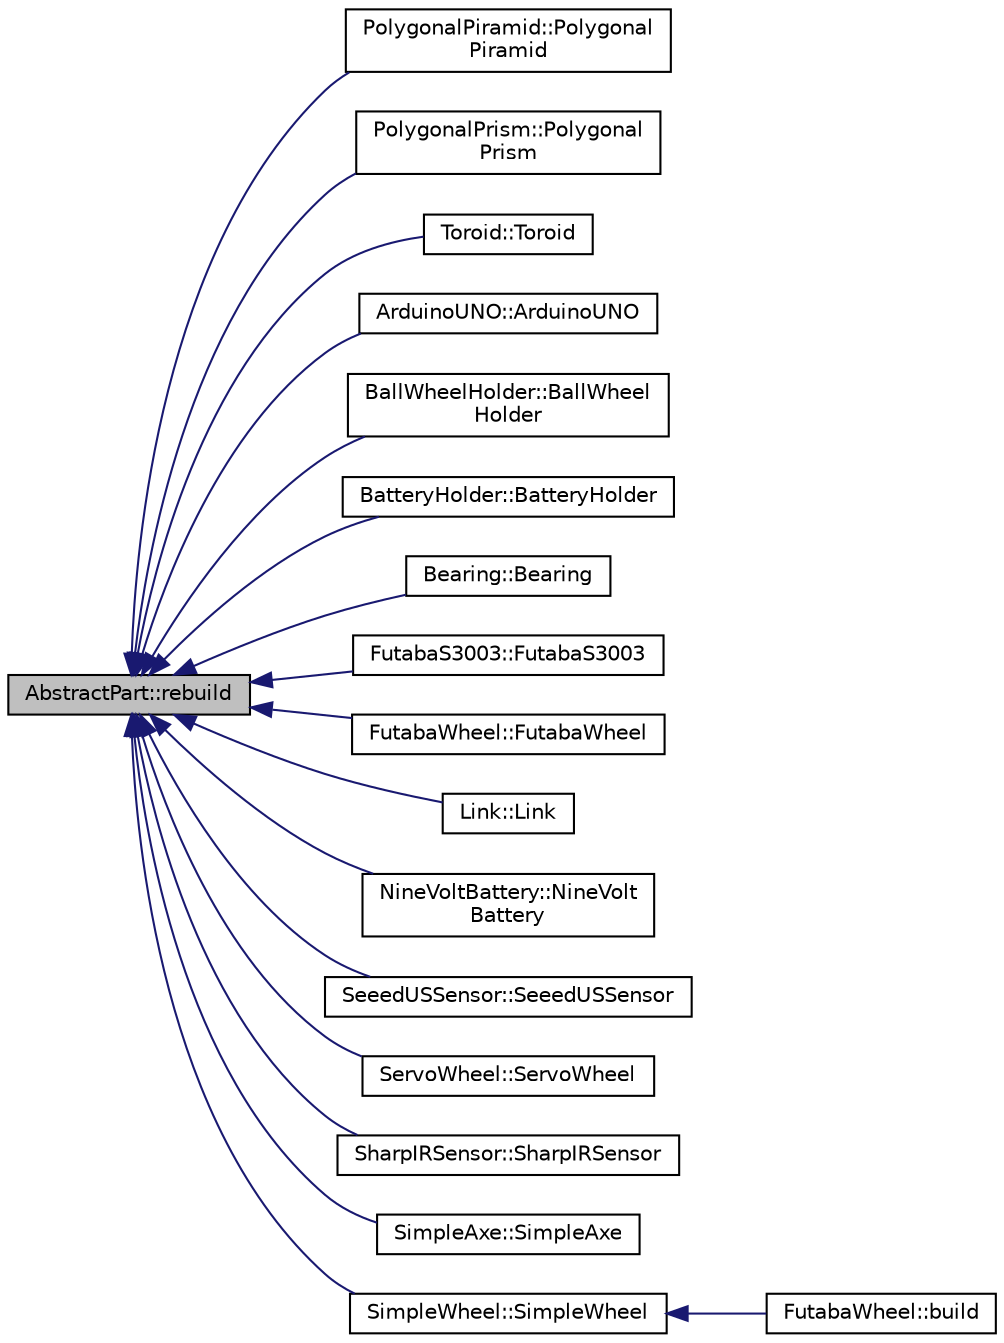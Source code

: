 digraph "AbstractPart::rebuild"
{
  edge [fontname="Helvetica",fontsize="10",labelfontname="Helvetica",labelfontsize="10"];
  node [fontname="Helvetica",fontsize="10",shape=record];
  rankdir="LR";
  Node1 [label="AbstractPart::rebuild",height=0.2,width=0.4,color="black", fillcolor="grey75", style="filled" fontcolor="black"];
  Node1 -> Node2 [dir="back",color="midnightblue",fontsize="10",style="solid",fontname="Helvetica"];
  Node2 [label="PolygonalPiramid::Polygonal\lPiramid",height=0.2,width=0.4,color="black", fillcolor="white", style="filled",URL="$classPolygonalPiramid.html#a4f6eb13466f53fe7f4488feef7a4ecea",tooltip="Default constructor."];
  Node1 -> Node3 [dir="back",color="midnightblue",fontsize="10",style="solid",fontname="Helvetica"];
  Node3 [label="PolygonalPrism::Polygonal\lPrism",height=0.2,width=0.4,color="black", fillcolor="white", style="filled",URL="$classPolygonalPrism.html#ade8a8f3727734f69193ce138551e0bc7",tooltip="Default constructor."];
  Node1 -> Node4 [dir="back",color="midnightblue",fontsize="10",style="solid",fontname="Helvetica"];
  Node4 [label="Toroid::Toroid",height=0.2,width=0.4,color="black", fillcolor="white", style="filled",URL="$classToroid.html#a72f8eb10bf54ff1676908153c04a79f9",tooltip="Default constructor."];
  Node1 -> Node5 [dir="back",color="midnightblue",fontsize="10",style="solid",fontname="Helvetica"];
  Node5 [label="ArduinoUNO::ArduinoUNO",height=0.2,width=0.4,color="black", fillcolor="white", style="filled",URL="$classArduinoUNO.html#abe0b5d6abbe261f6b407bd0704e6c6cc",tooltip="Default constructor."];
  Node1 -> Node6 [dir="back",color="midnightblue",fontsize="10",style="solid",fontname="Helvetica"];
  Node6 [label="BallWheelHolder::BallWheel\lHolder",height=0.2,width=0.4,color="black", fillcolor="white", style="filled",URL="$classBallWheelHolder.html#a348d60d81cfddf39cd68552ae3e7521a",tooltip="Default constructor."];
  Node1 -> Node7 [dir="back",color="midnightblue",fontsize="10",style="solid",fontname="Helvetica"];
  Node7 [label="BatteryHolder::BatteryHolder",height=0.2,width=0.4,color="black", fillcolor="white", style="filled",URL="$classBatteryHolder.html#a299b7dd080abb2defb3f4328bea6a806",tooltip="Default constructor."];
  Node1 -> Node8 [dir="back",color="midnightblue",fontsize="10",style="solid",fontname="Helvetica"];
  Node8 [label="Bearing::Bearing",height=0.2,width=0.4,color="black", fillcolor="white", style="filled",URL="$classBearing.html#a744fe803a504d2fb2d7df1da4c00693a",tooltip="Default constructor."];
  Node1 -> Node9 [dir="back",color="midnightblue",fontsize="10",style="solid",fontname="Helvetica"];
  Node9 [label="FutabaS3003::FutabaS3003",height=0.2,width=0.4,color="black", fillcolor="white", style="filled",URL="$classFutabaS3003.html#a83db60aa551d0a2e1b3fb6c955267941",tooltip="Default constructor."];
  Node1 -> Node10 [dir="back",color="midnightblue",fontsize="10",style="solid",fontname="Helvetica"];
  Node10 [label="FutabaWheel::FutabaWheel",height=0.2,width=0.4,color="black", fillcolor="white", style="filled",URL="$classFutabaWheel.html#a66b9d234afa55569be4cb3704f9f5b96",tooltip="Default constructor."];
  Node1 -> Node11 [dir="back",color="midnightblue",fontsize="10",style="solid",fontname="Helvetica"];
  Node11 [label="Link::Link",height=0.2,width=0.4,color="black", fillcolor="white", style="filled",URL="$classLink.html#a141d8c99c09287bf78038a76bd04c8a7",tooltip="Default parametrized constructor."];
  Node1 -> Node12 [dir="back",color="midnightblue",fontsize="10",style="solid",fontname="Helvetica"];
  Node12 [label="NineVoltBattery::NineVolt\lBattery",height=0.2,width=0.4,color="black", fillcolor="white", style="filled",URL="$classNineVoltBattery.html#a101c892fd674f842c79263bd6e07e616",tooltip="Default constructor."];
  Node1 -> Node13 [dir="back",color="midnightblue",fontsize="10",style="solid",fontname="Helvetica"];
  Node13 [label="SeeedUSSensor::SeeedUSSensor",height=0.2,width=0.4,color="black", fillcolor="white", style="filled",URL="$classSeeedUSSensor.html#a45e52fa7288b70fc37144a56a4a2261d",tooltip="Default constructor."];
  Node1 -> Node14 [dir="back",color="midnightblue",fontsize="10",style="solid",fontname="Helvetica"];
  Node14 [label="ServoWheel::ServoWheel",height=0.2,width=0.4,color="black", fillcolor="white", style="filled",URL="$classServoWheel.html#a34383fed97ca15f865e3cae7959686ea",tooltip="Default constructor."];
  Node1 -> Node15 [dir="back",color="midnightblue",fontsize="10",style="solid",fontname="Helvetica"];
  Node15 [label="SharpIRSensor::SharpIRSensor",height=0.2,width=0.4,color="black", fillcolor="white", style="filled",URL="$classSharpIRSensor.html#a14ccc78b56b66688e223f4db597fc016",tooltip="Default constructor."];
  Node1 -> Node16 [dir="back",color="midnightblue",fontsize="10",style="solid",fontname="Helvetica"];
  Node16 [label="SimpleAxe::SimpleAxe",height=0.2,width=0.4,color="black", fillcolor="white", style="filled",URL="$classSimpleAxe.html#a883c4f608769fb205a17f9ee19cd1fe4",tooltip="Default constructor."];
  Node1 -> Node17 [dir="back",color="midnightblue",fontsize="10",style="solid",fontname="Helvetica"];
  Node17 [label="SimpleWheel::SimpleWheel",height=0.2,width=0.4,color="black", fillcolor="white", style="filled",URL="$classSimpleWheel.html#a6389334cd0de50de44b30e28423d76c5",tooltip="Default constructor."];
  Node17 -> Node18 [dir="back",color="midnightblue",fontsize="10",style="solid",fontname="Helvetica"];
  Node18 [label="FutabaWheel::build",height=0.2,width=0.4,color="black", fillcolor="white", style="filled",URL="$classFutabaWheel.html#a6dc7222f040225cbea58a7f52ab51bc1",tooltip="Build the piece."];
}
